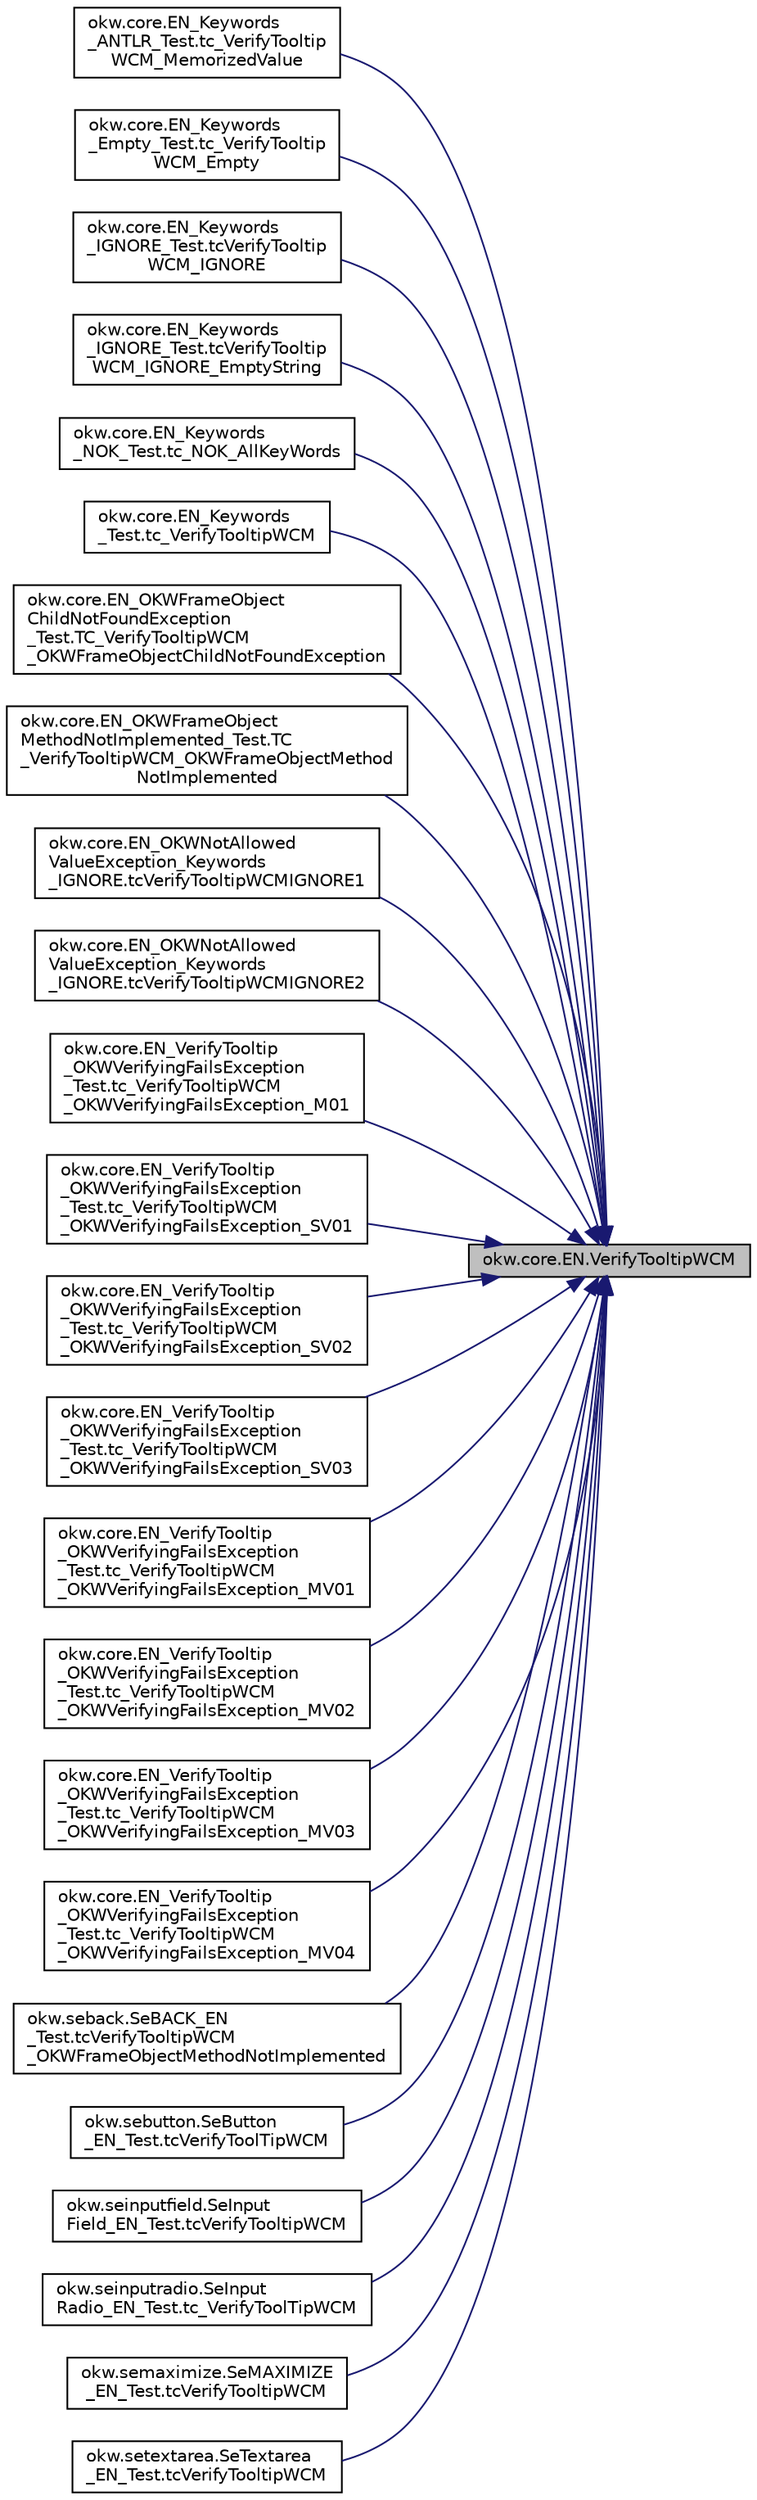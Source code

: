 digraph "okw.core.EN.VerifyTooltipWCM"
{
 // INTERACTIVE_SVG=YES
 // LATEX_PDF_SIZE
  edge [fontname="Helvetica",fontsize="10",labelfontname="Helvetica",labelfontsize="10"];
  node [fontname="Helvetica",fontsize="10",shape=record];
  rankdir="RL";
  Node3746 [label="okw.core.EN.VerifyTooltipWCM",height=0.2,width=0.4,color="black", fillcolor="grey75", style="filled", fontcolor="black",tooltip="Prüft den Tooltip-Text eines Objektes (in den meisten Fällen ist dies der angezeigte Text)."];
  Node3746 -> Node3747 [dir="back",color="midnightblue",fontsize="10",style="solid",fontname="Helvetica"];
  Node3747 [label="okw.core.EN_Keywords\l_ANTLR_Test.tc_VerifyTooltip\lWCM_MemorizedValue",height=0.2,width=0.4,color="black", fillcolor="white", style="filled",URL="$classokw_1_1core_1_1_e_n___keywords___a_n_t_l_r___test.html#a85eb5526ef91648ff781aba3346cae6b",tooltip=" "];
  Node3746 -> Node3748 [dir="back",color="midnightblue",fontsize="10",style="solid",fontname="Helvetica"];
  Node3748 [label="okw.core.EN_Keywords\l_Empty_Test.tc_VerifyTooltip\lWCM_Empty",height=0.2,width=0.4,color="black", fillcolor="white", style="filled",URL="$classokw_1_1core_1_1_e_n___keywords___empty___test.html#a4e8c60a6392eba7c0e9dab58ce6dc5e6",tooltip="Prüft \"${EMPTY}\" für das Schlüsselwort VerifyValue(string,string)"];
  Node3746 -> Node3749 [dir="back",color="midnightblue",fontsize="10",style="solid",fontname="Helvetica"];
  Node3749 [label="okw.core.EN_Keywords\l_IGNORE_Test.tcVerifyTooltip\lWCM_IGNORE",height=0.2,width=0.4,color="black", fillcolor="white", style="filled",URL="$classokw_1_1core_1_1_e_n___keywords___i_g_n_o_r_e___test.html#af73250e7e26bc654298f7a50a6618b24",tooltip=" "];
  Node3746 -> Node3750 [dir="back",color="midnightblue",fontsize="10",style="solid",fontname="Helvetica"];
  Node3750 [label="okw.core.EN_Keywords\l_IGNORE_Test.tcVerifyTooltip\lWCM_IGNORE_EmptyString",height=0.2,width=0.4,color="black", fillcolor="white", style="filled",URL="$classokw_1_1core_1_1_e_n___keywords___i_g_n_o_r_e___test.html#ad2fece5be4b5683ab14fdaa97fd83389",tooltip=" "];
  Node3746 -> Node3751 [dir="back",color="midnightblue",fontsize="10",style="solid",fontname="Helvetica"];
  Node3751 [label="okw.core.EN_Keywords\l_NOK_Test.tc_NOK_AllKeyWords",height=0.2,width=0.4,color="black", fillcolor="white", style="filled",URL="$classokw_1_1core_1_1_e_n___keywords___n_o_k___test.html#a81a960a2341dfb0e27da7871291c84dc",tooltip="Prüft methoden aufruf für einen einfachen Click."];
  Node3746 -> Node3752 [dir="back",color="midnightblue",fontsize="10",style="solid",fontname="Helvetica"];
  Node3752 [label="okw.core.EN_Keywords\l_Test.tc_VerifyTooltipWCM",height=0.2,width=0.4,color="black", fillcolor="white", style="filled",URL="$classokw_1_1core_1_1_e_n___keywords___test.html#a217d093f506d25198c2f576895186c84",tooltip="\"Normaler\" Testfall für das Schlüsselwort VerifyTootip WCM(String, String)."];
  Node3746 -> Node3753 [dir="back",color="midnightblue",fontsize="10",style="solid",fontname="Helvetica"];
  Node3753 [label="okw.core.EN_OKWFrameObject\lChildNotFoundException\l_Test.TC_VerifyTooltipWCM\l_OKWFrameObjectChildNotFoundException",height=0.2,width=0.4,color="black", fillcolor="white", style="filled",URL="$classokw_1_1core_1_1_e_n___o_k_w_frame_object_child_not_found_exception___test.html#a83c7f119ed1b8edf0b770ae2047b065d",tooltip="Prüft ob die Ausnahme OKWFrameObjectChildNotFoundException durch die LFC-VerifyValue ausgelöst wird,..."];
  Node3746 -> Node3754 [dir="back",color="midnightblue",fontsize="10",style="solid",fontname="Helvetica"];
  Node3754 [label="okw.core.EN_OKWFrameObject\lMethodNotImplemented_Test.TC\l_VerifyTooltipWCM_OKWFrameObjectMethod\lNotImplemented",height=0.2,width=0.4,color="black", fillcolor="white", style="filled",URL="$classokw_1_1core_1_1_e_n___o_k_w_frame_object_method_not_implemented___test.html#ad68034af75a2e0580c040008fe68132b",tooltip="Prüft ob die Ausnahme OKWFrameObjectMethodNotImplemented von VerifyTooltipWCM( FN,..."];
  Node3746 -> Node3755 [dir="back",color="midnightblue",fontsize="10",style="solid",fontname="Helvetica"];
  Node3755 [label="okw.core.EN_OKWNotAllowed\lValueException_Keywords\l_IGNORE.tcVerifyTooltipWCMIGNORE1",height=0.2,width=0.4,color="black", fillcolor="white", style="filled",URL="$classokw_1_1core_1_1_e_n___o_k_w_not_allowed_value_exception___keywords___i_g_n_o_r_e.html#adbe682d81548ab648ca807709c181dcd",tooltip="Prüft ob \"${IGNORE} \" die Ausnahme okw.exceptions.OKWNotAllowedValueException auslöst."];
  Node3746 -> Node3756 [dir="back",color="midnightblue",fontsize="10",style="solid",fontname="Helvetica"];
  Node3756 [label="okw.core.EN_OKWNotAllowed\lValueException_Keywords\l_IGNORE.tcVerifyTooltipWCMIGNORE2",height=0.2,width=0.4,color="black", fillcolor="white", style="filled",URL="$classokw_1_1core_1_1_e_n___o_k_w_not_allowed_value_exception___keywords___i_g_n_o_r_e.html#a4394b4307a86029d7054bf86bb88bbd8",tooltip="Prüft ob \"\"${IGNORE}${TCN}\" die Ausnahme okw.exceptions.OKWNotAllowedValueException auslöst."];
  Node3746 -> Node3757 [dir="back",color="midnightblue",fontsize="10",style="solid",fontname="Helvetica"];
  Node3757 [label="okw.core.EN_VerifyTooltip\l_OKWVerifyingFailsException\l_Test.tc_VerifyTooltipWCM\l_OKWVerifyingFailsException_M01",height=0.2,width=0.4,color="black", fillcolor="white", style="filled",URL="$classokw_1_1core_1_1_e_n___verify_tooltip___o_k_w_verifying_fails_exception___test.html#a1fce718f5a027375fb97507bc1ed8c29",tooltip="Prüft, ob die Ausnahme OKWVerifyingFailsException bei einem Soll/Ist-Vergleich ausgelöst wird."];
  Node3746 -> Node3758 [dir="back",color="midnightblue",fontsize="10",style="solid",fontname="Helvetica"];
  Node3758 [label="okw.core.EN_VerifyTooltip\l_OKWVerifyingFailsException\l_Test.tc_VerifyTooltipWCM\l_OKWVerifyingFailsException_SV01",height=0.2,width=0.4,color="black", fillcolor="white", style="filled",URL="$classokw_1_1core_1_1_e_n___verify_tooltip___o_k_w_verifying_fails_exception___test.html#a55a5d80fb6c08ceef006590510161f79",tooltip="Prüft, ob die Ausnahme OKWVerifyingFailsException bei einem Soll/Ist-Vergleich ausgelöst wird."];
  Node3746 -> Node3759 [dir="back",color="midnightblue",fontsize="10",style="solid",fontname="Helvetica"];
  Node3759 [label="okw.core.EN_VerifyTooltip\l_OKWVerifyingFailsException\l_Test.tc_VerifyTooltipWCM\l_OKWVerifyingFailsException_SV02",height=0.2,width=0.4,color="black", fillcolor="white", style="filled",URL="$classokw_1_1core_1_1_e_n___verify_tooltip___o_k_w_verifying_fails_exception___test.html#a1b69a254beaf4529349228aabfb88000",tooltip="Prüft, ob die Ausnahme OKWVerifyingFailsException bei einem Soll/Ist-Vergleich ausgelöst wird."];
  Node3746 -> Node3760 [dir="back",color="midnightblue",fontsize="10",style="solid",fontname="Helvetica"];
  Node3760 [label="okw.core.EN_VerifyTooltip\l_OKWVerifyingFailsException\l_Test.tc_VerifyTooltipWCM\l_OKWVerifyingFailsException_SV03",height=0.2,width=0.4,color="black", fillcolor="white", style="filled",URL="$classokw_1_1core_1_1_e_n___verify_tooltip___o_k_w_verifying_fails_exception___test.html#a8243437b490a6815cc7353de3d22958d",tooltip="Prüft, ob die Ausnahme OKWVerifyingFailsException bei einem Soll/Ist-Vergleich ausgelöst wird."];
  Node3746 -> Node3761 [dir="back",color="midnightblue",fontsize="10",style="solid",fontname="Helvetica"];
  Node3761 [label="okw.core.EN_VerifyTooltip\l_OKWVerifyingFailsException\l_Test.tc_VerifyTooltipWCM\l_OKWVerifyingFailsException_MV01",height=0.2,width=0.4,color="black", fillcolor="white", style="filled",URL="$classokw_1_1core_1_1_e_n___verify_tooltip___o_k_w_verifying_fails_exception___test.html#a0232a4b8515aa9808a1525d3dcb7d47f",tooltip="Prüft, ob die Ausnahme OKWVerifyingFailsException bei einem Soll/Ist-Vergleich ausgelöst wird."];
  Node3746 -> Node3762 [dir="back",color="midnightblue",fontsize="10",style="solid",fontname="Helvetica"];
  Node3762 [label="okw.core.EN_VerifyTooltip\l_OKWVerifyingFailsException\l_Test.tc_VerifyTooltipWCM\l_OKWVerifyingFailsException_MV02",height=0.2,width=0.4,color="black", fillcolor="white", style="filled",URL="$classokw_1_1core_1_1_e_n___verify_tooltip___o_k_w_verifying_fails_exception___test.html#a209899af6ccf2ec98c02e284b37b4fb8",tooltip="Prüft, ob die Ausnahme OKWVerifyingFailsException bei einem Soll/Ist-Vergleich ausgelöst wird."];
  Node3746 -> Node3763 [dir="back",color="midnightblue",fontsize="10",style="solid",fontname="Helvetica"];
  Node3763 [label="okw.core.EN_VerifyTooltip\l_OKWVerifyingFailsException\l_Test.tc_VerifyTooltipWCM\l_OKWVerifyingFailsException_MV03",height=0.2,width=0.4,color="black", fillcolor="white", style="filled",URL="$classokw_1_1core_1_1_e_n___verify_tooltip___o_k_w_verifying_fails_exception___test.html#a02a94cf27f9c316f18a02dc64e9c60ee",tooltip="Prüft, ob die Ausnahme OKWVerifyingFailsException bei einem Soll/Ist-Vergleich ausgelöst wird."];
  Node3746 -> Node3764 [dir="back",color="midnightblue",fontsize="10",style="solid",fontname="Helvetica"];
  Node3764 [label="okw.core.EN_VerifyTooltip\l_OKWVerifyingFailsException\l_Test.tc_VerifyTooltipWCM\l_OKWVerifyingFailsException_MV04",height=0.2,width=0.4,color="black", fillcolor="white", style="filled",URL="$classokw_1_1core_1_1_e_n___verify_tooltip___o_k_w_verifying_fails_exception___test.html#a54c5b8b9c1f8cad5f98f0642b7690d4a",tooltip="Prüft, ob die Ausnahme OKWVerifyingFailsException bei einem Soll/Ist-Vergleich ausgelöst wird."];
  Node3746 -> Node3765 [dir="back",color="midnightblue",fontsize="10",style="solid",fontname="Helvetica"];
  Node3765 [label="okw.seback.SeBACK_EN\l_Test.tcVerifyTooltipWCM\l_OKWFrameObjectMethodNotImplemented",height=0.2,width=0.4,color="black", fillcolor="white", style="filled",URL="$classokw_1_1seback_1_1_se_b_a_c_k___e_n___test.html#acee477b124fb67f946a890ba85397b28",tooltip="Test des Schlüsselwortes \"VerifyTooltipWCM( FN, ExpVal ) für SeBACK."];
  Node3746 -> Node3766 [dir="back",color="midnightblue",fontsize="10",style="solid",fontname="Helvetica"];
  Node3766 [label="okw.sebutton.SeButton\l_EN_Test.tcVerifyToolTipWCM",height=0.2,width=0.4,color="black", fillcolor="white", style="filled",URL="$classokw_1_1sebutton_1_1_se_button___e_n___test.html#af30de95a13dcd4065bbd52fe262f0108",tooltip="Test des Schlüsselwortes VerifyToolTipWCM für den GUI-Adapter SeButton."];
  Node3746 -> Node3767 [dir="back",color="midnightblue",fontsize="10",style="solid",fontname="Helvetica"];
  Node3767 [label="okw.seinputfield.SeInput\lField_EN_Test.tcVerifyTooltipWCM",height=0.2,width=0.4,color="black", fillcolor="white", style="filled",URL="$classokw_1_1seinputfield_1_1_se_input_field___e_n___test.html#a24ca4c4efa2c61f2d2cc3699e23f3ac2",tooltip="Prüft, ob die Methode VerifyTooltipWCM für InputTypeText implementiert ist."];
  Node3746 -> Node3768 [dir="back",color="midnightblue",fontsize="10",style="solid",fontname="Helvetica"];
  Node3768 [label="okw.seinputradio.SeInput\lRadio_EN_Test.tc_VerifyToolTipWCM",height=0.2,width=0.4,color="black", fillcolor="white", style="filled",URL="$classokw_1_1seinputradio_1_1_se_input_radio___e_n___test.html#a44fa0a72a640af1b0e57bd3443a1cc1b",tooltip="Test des Schlüsselwortes VerifyToolTipWCM für den GUI-Adapter SeInputRadio."];
  Node3746 -> Node3769 [dir="back",color="midnightblue",fontsize="10",style="solid",fontname="Helvetica"];
  Node3769 [label="okw.semaximize.SeMAXIMIZE\l_EN_Test.tcVerifyTooltipWCM",height=0.2,width=0.4,color="black", fillcolor="white", style="filled",URL="$classokw_1_1semaximize_1_1_se_m_a_x_i_m_i_z_e___e_n___test.html#a0741938bcb6152ad76309a5618a08be3",tooltip="Test des Schlüsselwortes \"VerifyTooltipWCM( FN, ExpVal ) für SeMAXIMIZE."];
  Node3746 -> Node3770 [dir="back",color="midnightblue",fontsize="10",style="solid",fontname="Helvetica"];
  Node3770 [label="okw.setextarea.SeTextarea\l_EN_Test.tcVerifyTooltipWCM",height=0.2,width=0.4,color="black", fillcolor="white", style="filled",URL="$classokw_1_1setextarea_1_1_se_textarea___e_n___test.html#a0e61aeac8748a8374a085bef1affb277",tooltip="Prüft, ob die Methode VerifyTooltipWCM für SeTextField implementiert ist."];
}
